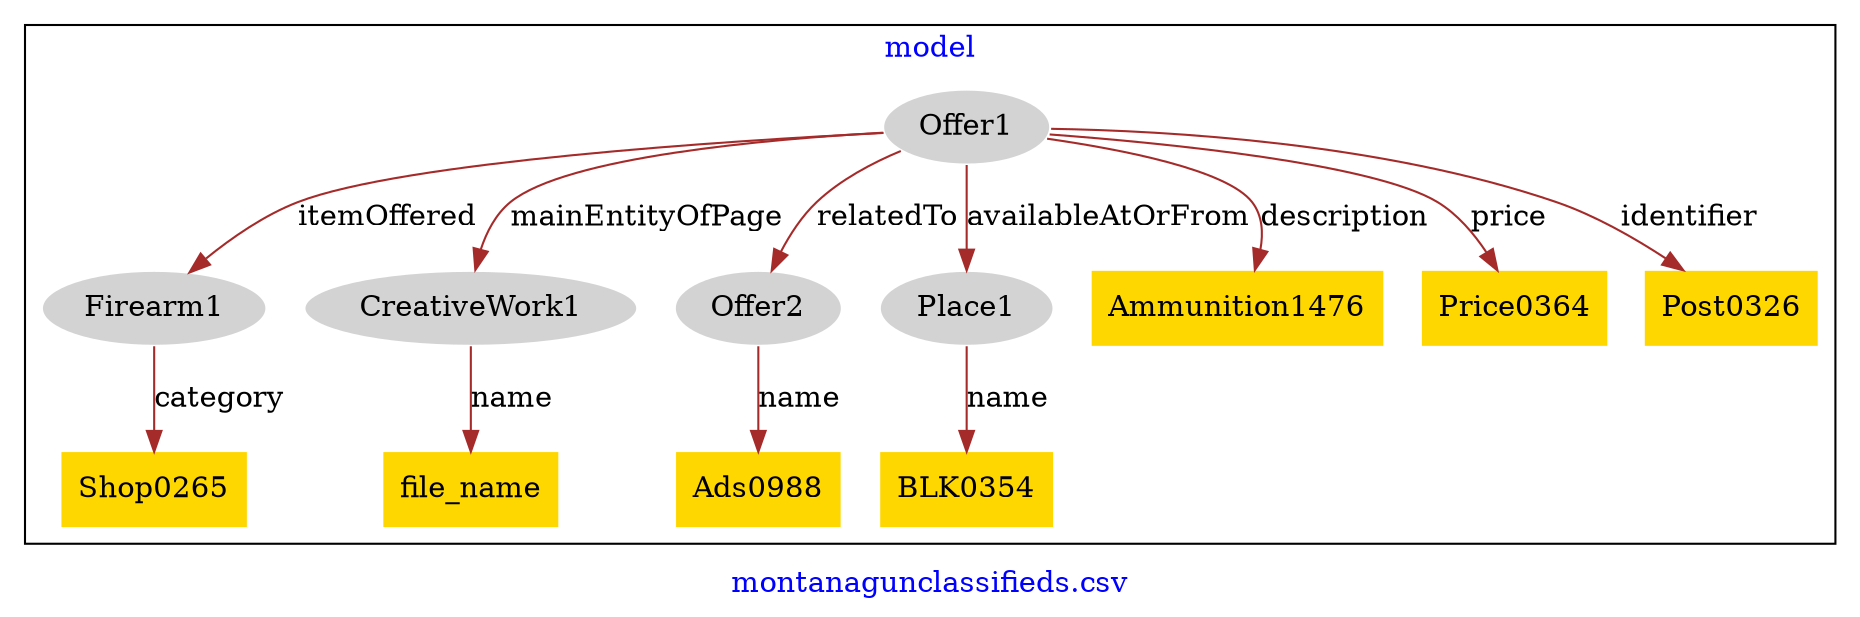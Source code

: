 digraph n0 {
fontcolor="blue"
remincross="true"
label="montanagunclassifieds.csv"
subgraph cluster {
label="model"
n2[style="filled",color="white",fillcolor="lightgray",label="Offer1"];
n3[style="filled",color="white",fillcolor="lightgray",label="Firearm1"];
n4[style="filled",color="white",fillcolor="lightgray",label="CreativeWork1"];
n5[style="filled",color="white",fillcolor="lightgray",label="Offer2"];
n6[style="filled",color="white",fillcolor="lightgray",label="Place1"];
n7[shape="plaintext",style="filled",fillcolor="gold",label="BLK0354"];
n8[shape="plaintext",style="filled",fillcolor="gold",label="Ammunition1476"];
n9[shape="plaintext",style="filled",fillcolor="gold",label="Price0364"];
n10[shape="plaintext",style="filled",fillcolor="gold",label="Shop0265"];
n11[shape="plaintext",style="filled",fillcolor="gold",label="Ads0988"];
n12[shape="plaintext",style="filled",fillcolor="gold",label="file_name"];
n13[shape="plaintext",style="filled",fillcolor="gold",label="Post0326"];
}
n2 -> n3[color="brown",fontcolor="black",label="itemOffered"]
n2 -> n4[color="brown",fontcolor="black",label="mainEntityOfPage"]
n2 -> n5[color="brown",fontcolor="black",label="relatedTo"]
n2 -> n6[color="brown",fontcolor="black",label="availableAtOrFrom"]
n6 -> n7[color="brown",fontcolor="black",label="name"]
n2 -> n8[color="brown",fontcolor="black",label="description"]
n2 -> n9[color="brown",fontcolor="black",label="price"]
n3 -> n10[color="brown",fontcolor="black",label="category"]
n5 -> n11[color="brown",fontcolor="black",label="name"]
n4 -> n12[color="brown",fontcolor="black",label="name"]
n2 -> n13[color="brown",fontcolor="black",label="identifier"]
}
